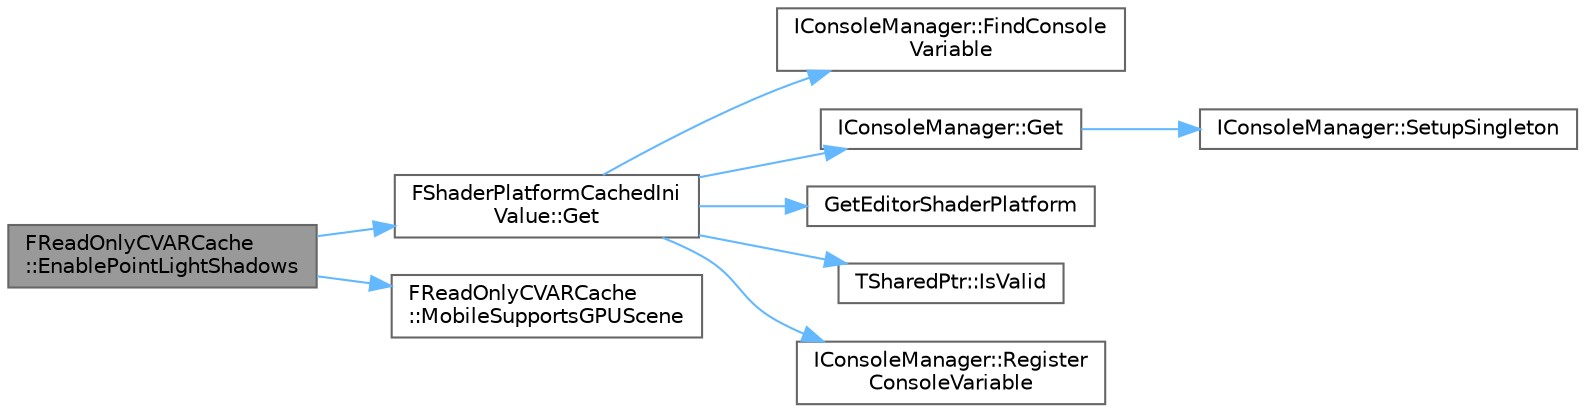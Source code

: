 digraph "FReadOnlyCVARCache::EnablePointLightShadows"
{
 // INTERACTIVE_SVG=YES
 // LATEX_PDF_SIZE
  bgcolor="transparent";
  edge [fontname=Helvetica,fontsize=10,labelfontname=Helvetica,labelfontsize=10];
  node [fontname=Helvetica,fontsize=10,shape=box,height=0.2,width=0.4];
  rankdir="LR";
  Node1 [id="Node000001",label="FReadOnlyCVARCache\l::EnablePointLightShadows",height=0.2,width=0.4,color="gray40", fillcolor="grey60", style="filled", fontcolor="black",tooltip=" "];
  Node1 -> Node2 [id="edge1_Node000001_Node000002",color="steelblue1",style="solid",tooltip=" "];
  Node2 [id="Node000002",label="FShaderPlatformCachedIni\lValue::Get",height=0.2,width=0.4,color="grey40", fillcolor="white", style="filled",URL="$df/db6/structFShaderPlatformCachedIniValue.html#a40e46638ca3c72e0b4533f2943b82f54",tooltip=" "];
  Node2 -> Node3 [id="edge2_Node000002_Node000003",color="steelblue1",style="solid",tooltip=" "];
  Node3 [id="Node000003",label="IConsoleManager::FindConsole\lVariable",height=0.2,width=0.4,color="grey40", fillcolor="white", style="filled",URL="$d5/d29/structIConsoleManager.html#a1a6ddb4f1cd55fcabb191a3da9cbf42f",tooltip="Find a console variable."];
  Node2 -> Node4 [id="edge3_Node000002_Node000004",color="steelblue1",style="solid",tooltip=" "];
  Node4 [id="Node000004",label="IConsoleManager::Get",height=0.2,width=0.4,color="grey40", fillcolor="white", style="filled",URL="$d5/d29/structIConsoleManager.html#a793b0ff615f0bada18fbf4b2b906f26b",tooltip="Returns the singleton for the console manager."];
  Node4 -> Node5 [id="edge4_Node000004_Node000005",color="steelblue1",style="solid",tooltip=" "];
  Node5 [id="Node000005",label="IConsoleManager::SetupSingleton",height=0.2,width=0.4,color="grey40", fillcolor="white", style="filled",URL="$d5/d29/structIConsoleManager.html#a7b4934ba9144108a7de7599ed098f834",tooltip="Function to create the singleton."];
  Node2 -> Node6 [id="edge5_Node000002_Node000006",color="steelblue1",style="solid",tooltip=" "];
  Node6 [id="Node000006",label="GetEditorShaderPlatform",height=0.2,width=0.4,color="grey40", fillcolor="white", style="filled",URL="$d5/ddc/ShaderPlatformCachedIniValue_8h.html#aab490b44cddd1615da5c1f857e351fd8",tooltip=" "];
  Node2 -> Node7 [id="edge6_Node000002_Node000007",color="steelblue1",style="solid",tooltip=" "];
  Node7 [id="Node000007",label="TSharedPtr::IsValid",height=0.2,width=0.4,color="grey40", fillcolor="white", style="filled",URL="$d8/d2f/classTSharedPtr.html#acb5f7d3a359aaafcebe24b6b19882ad3",tooltip="Checks to see if this shared pointer is actually pointing to an object."];
  Node2 -> Node8 [id="edge7_Node000002_Node000008",color="steelblue1",style="solid",tooltip=" "];
  Node8 [id="Node000008",label="IConsoleManager::Register\lConsoleVariable",height=0.2,width=0.4,color="grey40", fillcolor="white", style="filled",URL="$d5/d29/structIConsoleManager.html#a10b0a90b833dc14470d838ff0c38db34",tooltip="Create a bool console variable."];
  Node1 -> Node9 [id="edge8_Node000001_Node000009",color="steelblue1",style="solid",tooltip=" "];
  Node9 [id="Node000009",label="FReadOnlyCVARCache\l::MobileSupportsGPUScene",height=0.2,width=0.4,color="grey40", fillcolor="white", style="filled",URL="$db/d33/structFReadOnlyCVARCache.html#ae045986074c85a3a5a8678cd79ca9d02",tooltip=" "];
}
